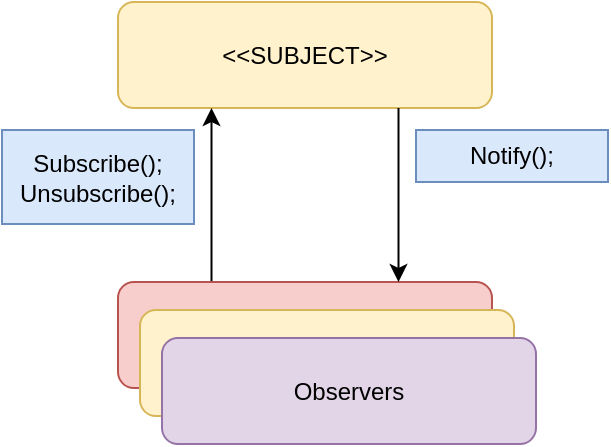 <mxfile version="12.6.4" type="device"><diagram id="1QqYzhghrnGku11Ft-4M" name="Page-1"><mxGraphModel dx="998" dy="548" grid="0" gridSize="10" guides="1" tooltips="1" connect="1" arrows="1" fold="1" page="1" pageScale="1" pageWidth="850" pageHeight="1100" math="0" shadow="0"><root><mxCell id="0"/><mxCell id="1" parent="0"/><mxCell id="0CtOKszkGX8_swy1lmsD-2" value="&amp;lt;&amp;lt;SUBJECT&amp;gt;&amp;gt;" style="rounded=1;whiteSpace=wrap;html=1;fillColor=#fff2cc;strokeColor=#d6b656;" vertex="1" parent="1"><mxGeometry x="196" y="60" width="187" height="53" as="geometry"/></mxCell><mxCell id="0CtOKszkGX8_swy1lmsD-5" value="" style="edgeStyle=orthogonalEdgeStyle;rounded=0;orthogonalLoop=1;jettySize=auto;html=1;entryX=0.25;entryY=1;entryDx=0;entryDy=0;exitX=0.25;exitY=0;exitDx=0;exitDy=0;" edge="1" parent="1" source="0CtOKszkGX8_swy1lmsD-3" target="0CtOKszkGX8_swy1lmsD-2"><mxGeometry relative="1" as="geometry"/></mxCell><mxCell id="0CtOKszkGX8_swy1lmsD-3" value="" style="rounded=1;whiteSpace=wrap;html=1;fillColor=#f8cecc;strokeColor=#b85450;" vertex="1" parent="1"><mxGeometry x="196" y="200" width="187" height="53" as="geometry"/></mxCell><mxCell id="0CtOKszkGX8_swy1lmsD-4" value="" style="rounded=1;whiteSpace=wrap;html=1;fillColor=#fff2cc;strokeColor=#d6b656;" vertex="1" parent="1"><mxGeometry x="207" y="214" width="187" height="53" as="geometry"/></mxCell><mxCell id="0CtOKszkGX8_swy1lmsD-6" value="" style="endArrow=classic;html=1;exitX=0.75;exitY=1;exitDx=0;exitDy=0;entryX=0.75;entryY=0;entryDx=0;entryDy=0;" edge="1" parent="1" source="0CtOKszkGX8_swy1lmsD-2" target="0CtOKszkGX8_swy1lmsD-3"><mxGeometry width="50" height="50" relative="1" as="geometry"><mxPoint x="196" y="538" as="sourcePoint"/><mxPoint x="246" y="488" as="targetPoint"/></mxGeometry></mxCell><mxCell id="0CtOKszkGX8_swy1lmsD-7" value="Observers" style="rounded=1;whiteSpace=wrap;html=1;fillColor=#e1d5e7;strokeColor=#9673a6;" vertex="1" parent="1"><mxGeometry x="218" y="228" width="187" height="53" as="geometry"/></mxCell><mxCell id="0CtOKszkGX8_swy1lmsD-8" value="Notify();" style="rounded=0;whiteSpace=wrap;html=1;fillColor=#dae8fc;strokeColor=#6c8ebf;" vertex="1" parent="1"><mxGeometry x="345" y="124" width="96" height="26" as="geometry"/></mxCell><mxCell id="0CtOKszkGX8_swy1lmsD-9" value="Subscribe();&lt;br&gt;Unsubscribe();" style="rounded=0;whiteSpace=wrap;html=1;fillColor=#dae8fc;strokeColor=#6c8ebf;" vertex="1" parent="1"><mxGeometry x="138" y="124" width="96" height="47" as="geometry"/></mxCell></root></mxGraphModel></diagram></mxfile>
